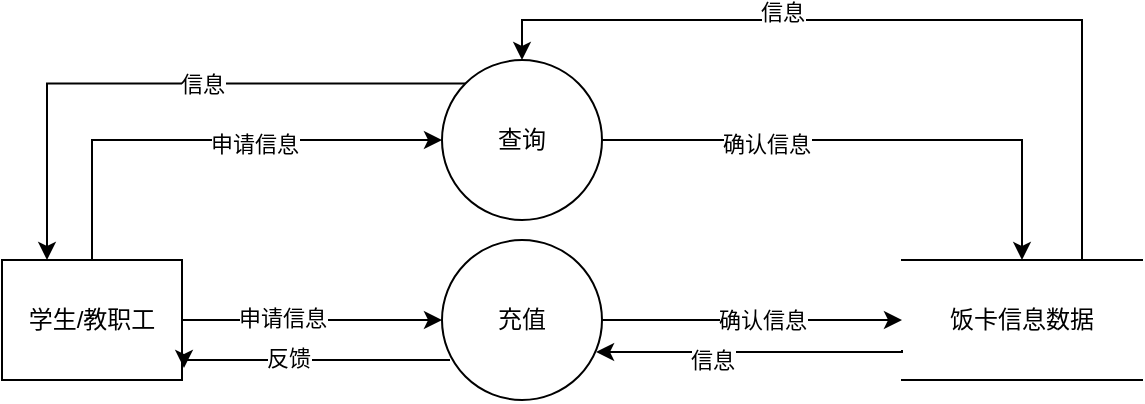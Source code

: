 <mxfile version="20.3.3" type="github">
  <diagram id="Q_B-asGYfqvu3phcPPcS" name="第 1 页">
    <mxGraphModel dx="1020" dy="1104" grid="1" gridSize="10" guides="1" tooltips="1" connect="1" arrows="1" fold="1" page="1" pageScale="1" pageWidth="827" pageHeight="1169" math="0" shadow="0">
      <root>
        <mxCell id="0" />
        <mxCell id="1" parent="0" />
        <mxCell id="F8Bh1zf5dvGcyn5yGr6H-26" style="edgeStyle=orthogonalEdgeStyle;rounded=0;orthogonalLoop=1;jettySize=auto;html=1;entryX=0;entryY=0.5;entryDx=0;entryDy=0;" edge="1" parent="1" source="F8Bh1zf5dvGcyn5yGr6H-32" target="F8Bh1zf5dvGcyn5yGr6H-35">
          <mxGeometry relative="1" as="geometry">
            <Array as="points">
              <mxPoint x="155" y="290" />
            </Array>
          </mxGeometry>
        </mxCell>
        <mxCell id="F8Bh1zf5dvGcyn5yGr6H-27" value="申请信息" style="edgeLabel;html=1;align=center;verticalAlign=middle;resizable=0;points=[];" vertex="1" connectable="0" parent="F8Bh1zf5dvGcyn5yGr6H-26">
          <mxGeometry x="0.2" y="-2" relative="1" as="geometry">
            <mxPoint as="offset" />
          </mxGeometry>
        </mxCell>
        <mxCell id="F8Bh1zf5dvGcyn5yGr6H-28" style="edgeStyle=orthogonalEdgeStyle;rounded=0;orthogonalLoop=1;jettySize=auto;html=1;exitX=1;exitY=0.5;exitDx=0;exitDy=0;entryX=0;entryY=0.5;entryDx=0;entryDy=0;" edge="1" parent="1" source="F8Bh1zf5dvGcyn5yGr6H-32" target="F8Bh1zf5dvGcyn5yGr6H-41">
          <mxGeometry relative="1" as="geometry" />
        </mxCell>
        <mxCell id="F8Bh1zf5dvGcyn5yGr6H-29" value="申请信息" style="edgeLabel;html=1;align=center;verticalAlign=middle;resizable=0;points=[];" vertex="1" connectable="0" parent="F8Bh1zf5dvGcyn5yGr6H-28">
          <mxGeometry x="-0.231" y="1" relative="1" as="geometry">
            <mxPoint as="offset" />
          </mxGeometry>
        </mxCell>
        <mxCell id="F8Bh1zf5dvGcyn5yGr6H-32" value="学生/教职工" style="rounded=0;whiteSpace=wrap;html=1;" vertex="1" parent="1">
          <mxGeometry x="110" y="350" width="90" height="60" as="geometry" />
        </mxCell>
        <mxCell id="F8Bh1zf5dvGcyn5yGr6H-33" style="edgeStyle=orthogonalEdgeStyle;rounded=0;orthogonalLoop=1;jettySize=auto;html=1;entryX=0.5;entryY=0;entryDx=0;entryDy=0;" edge="1" parent="1" source="F8Bh1zf5dvGcyn5yGr6H-35" target="F8Bh1zf5dvGcyn5yGr6H-50">
          <mxGeometry relative="1" as="geometry">
            <mxPoint x="605" y="350" as="targetPoint" />
          </mxGeometry>
        </mxCell>
        <mxCell id="F8Bh1zf5dvGcyn5yGr6H-34" value="确认信息" style="edgeLabel;html=1;align=center;verticalAlign=middle;resizable=0;points=[];" vertex="1" connectable="0" parent="F8Bh1zf5dvGcyn5yGr6H-33">
          <mxGeometry x="-0.396" y="-2" relative="1" as="geometry">
            <mxPoint as="offset" />
          </mxGeometry>
        </mxCell>
        <mxCell id="F8Bh1zf5dvGcyn5yGr6H-57" style="edgeStyle=orthogonalEdgeStyle;rounded=0;orthogonalLoop=1;jettySize=auto;html=1;exitX=0;exitY=0;exitDx=0;exitDy=0;entryX=0.25;entryY=0;entryDx=0;entryDy=0;" edge="1" parent="1" source="F8Bh1zf5dvGcyn5yGr6H-35" target="F8Bh1zf5dvGcyn5yGr6H-32">
          <mxGeometry relative="1" as="geometry" />
        </mxCell>
        <mxCell id="F8Bh1zf5dvGcyn5yGr6H-58" value="信息" style="edgeLabel;html=1;align=center;verticalAlign=middle;resizable=0;points=[];" vertex="1" connectable="0" parent="F8Bh1zf5dvGcyn5yGr6H-57">
          <mxGeometry x="-0.115" relative="1" as="geometry">
            <mxPoint as="offset" />
          </mxGeometry>
        </mxCell>
        <mxCell id="F8Bh1zf5dvGcyn5yGr6H-35" value="查询" style="ellipse;whiteSpace=wrap;html=1;aspect=fixed;" vertex="1" parent="1">
          <mxGeometry x="330" y="250" width="80" height="80" as="geometry" />
        </mxCell>
        <mxCell id="F8Bh1zf5dvGcyn5yGr6H-39" style="edgeStyle=orthogonalEdgeStyle;rounded=0;orthogonalLoop=1;jettySize=auto;html=1;" edge="1" parent="1" source="F8Bh1zf5dvGcyn5yGr6H-41">
          <mxGeometry relative="1" as="geometry">
            <mxPoint x="560" y="380" as="targetPoint" />
          </mxGeometry>
        </mxCell>
        <mxCell id="F8Bh1zf5dvGcyn5yGr6H-40" value="确认信息" style="edgeLabel;html=1;align=center;verticalAlign=middle;resizable=0;points=[];" vertex="1" connectable="0" parent="F8Bh1zf5dvGcyn5yGr6H-39">
          <mxGeometry x="-0.227" y="-1" relative="1" as="geometry">
            <mxPoint x="22" y="-1" as="offset" />
          </mxGeometry>
        </mxCell>
        <mxCell id="F8Bh1zf5dvGcyn5yGr6H-59" style="edgeStyle=orthogonalEdgeStyle;rounded=0;orthogonalLoop=1;jettySize=auto;html=1;exitX=0.05;exitY=0.75;exitDx=0;exitDy=0;entryX=1.011;entryY=0.9;entryDx=0;entryDy=0;entryPerimeter=0;exitPerimeter=0;" edge="1" parent="1" source="F8Bh1zf5dvGcyn5yGr6H-41" target="F8Bh1zf5dvGcyn5yGr6H-32">
          <mxGeometry relative="1" as="geometry">
            <Array as="points">
              <mxPoint x="201" y="400" />
            </Array>
          </mxGeometry>
        </mxCell>
        <mxCell id="F8Bh1zf5dvGcyn5yGr6H-61" value="反馈" style="edgeLabel;html=1;align=center;verticalAlign=middle;resizable=0;points=[];" vertex="1" connectable="0" parent="F8Bh1zf5dvGcyn5yGr6H-59">
          <mxGeometry x="0.182" y="-1" relative="1" as="geometry">
            <mxPoint as="offset" />
          </mxGeometry>
        </mxCell>
        <mxCell id="F8Bh1zf5dvGcyn5yGr6H-41" value="充值" style="ellipse;whiteSpace=wrap;html=1;aspect=fixed;" vertex="1" parent="1">
          <mxGeometry x="330" y="340" width="80" height="80" as="geometry" />
        </mxCell>
        <mxCell id="F8Bh1zf5dvGcyn5yGr6H-54" style="edgeStyle=orthogonalEdgeStyle;rounded=0;orthogonalLoop=1;jettySize=auto;html=1;exitX=0;exitY=0.75;exitDx=0;exitDy=0;entryX=0.963;entryY=0.7;entryDx=0;entryDy=0;entryPerimeter=0;" edge="1" parent="1" source="F8Bh1zf5dvGcyn5yGr6H-50" target="F8Bh1zf5dvGcyn5yGr6H-41">
          <mxGeometry relative="1" as="geometry">
            <mxPoint x="400" y="390" as="targetPoint" />
            <Array as="points">
              <mxPoint x="560" y="396" />
            </Array>
          </mxGeometry>
        </mxCell>
        <mxCell id="F8Bh1zf5dvGcyn5yGr6H-62" value="信息" style="edgeLabel;html=1;align=center;verticalAlign=middle;resizable=0;points=[];" vertex="1" connectable="0" parent="F8Bh1zf5dvGcyn5yGr6H-54">
          <mxGeometry x="0.247" y="4" relative="1" as="geometry">
            <mxPoint as="offset" />
          </mxGeometry>
        </mxCell>
        <mxCell id="F8Bh1zf5dvGcyn5yGr6H-55" style="edgeStyle=orthogonalEdgeStyle;rounded=0;orthogonalLoop=1;jettySize=auto;html=1;exitX=0.75;exitY=0;exitDx=0;exitDy=0;entryX=0.5;entryY=0;entryDx=0;entryDy=0;" edge="1" parent="1" source="F8Bh1zf5dvGcyn5yGr6H-50" target="F8Bh1zf5dvGcyn5yGr6H-35">
          <mxGeometry relative="1" as="geometry" />
        </mxCell>
        <mxCell id="F8Bh1zf5dvGcyn5yGr6H-56" value="信息" style="edgeLabel;html=1;align=center;verticalAlign=middle;resizable=0;points=[];" vertex="1" connectable="0" parent="F8Bh1zf5dvGcyn5yGr6H-55">
          <mxGeometry x="0.286" y="-4" relative="1" as="geometry">
            <mxPoint as="offset" />
          </mxGeometry>
        </mxCell>
        <mxCell id="F8Bh1zf5dvGcyn5yGr6H-50" value="饭卡信息数据" style="shape=partialRectangle;whiteSpace=wrap;html=1;left=0;right=0;fillColor=none;" vertex="1" parent="1">
          <mxGeometry x="560" y="350" width="120" height="60" as="geometry" />
        </mxCell>
      </root>
    </mxGraphModel>
  </diagram>
</mxfile>
